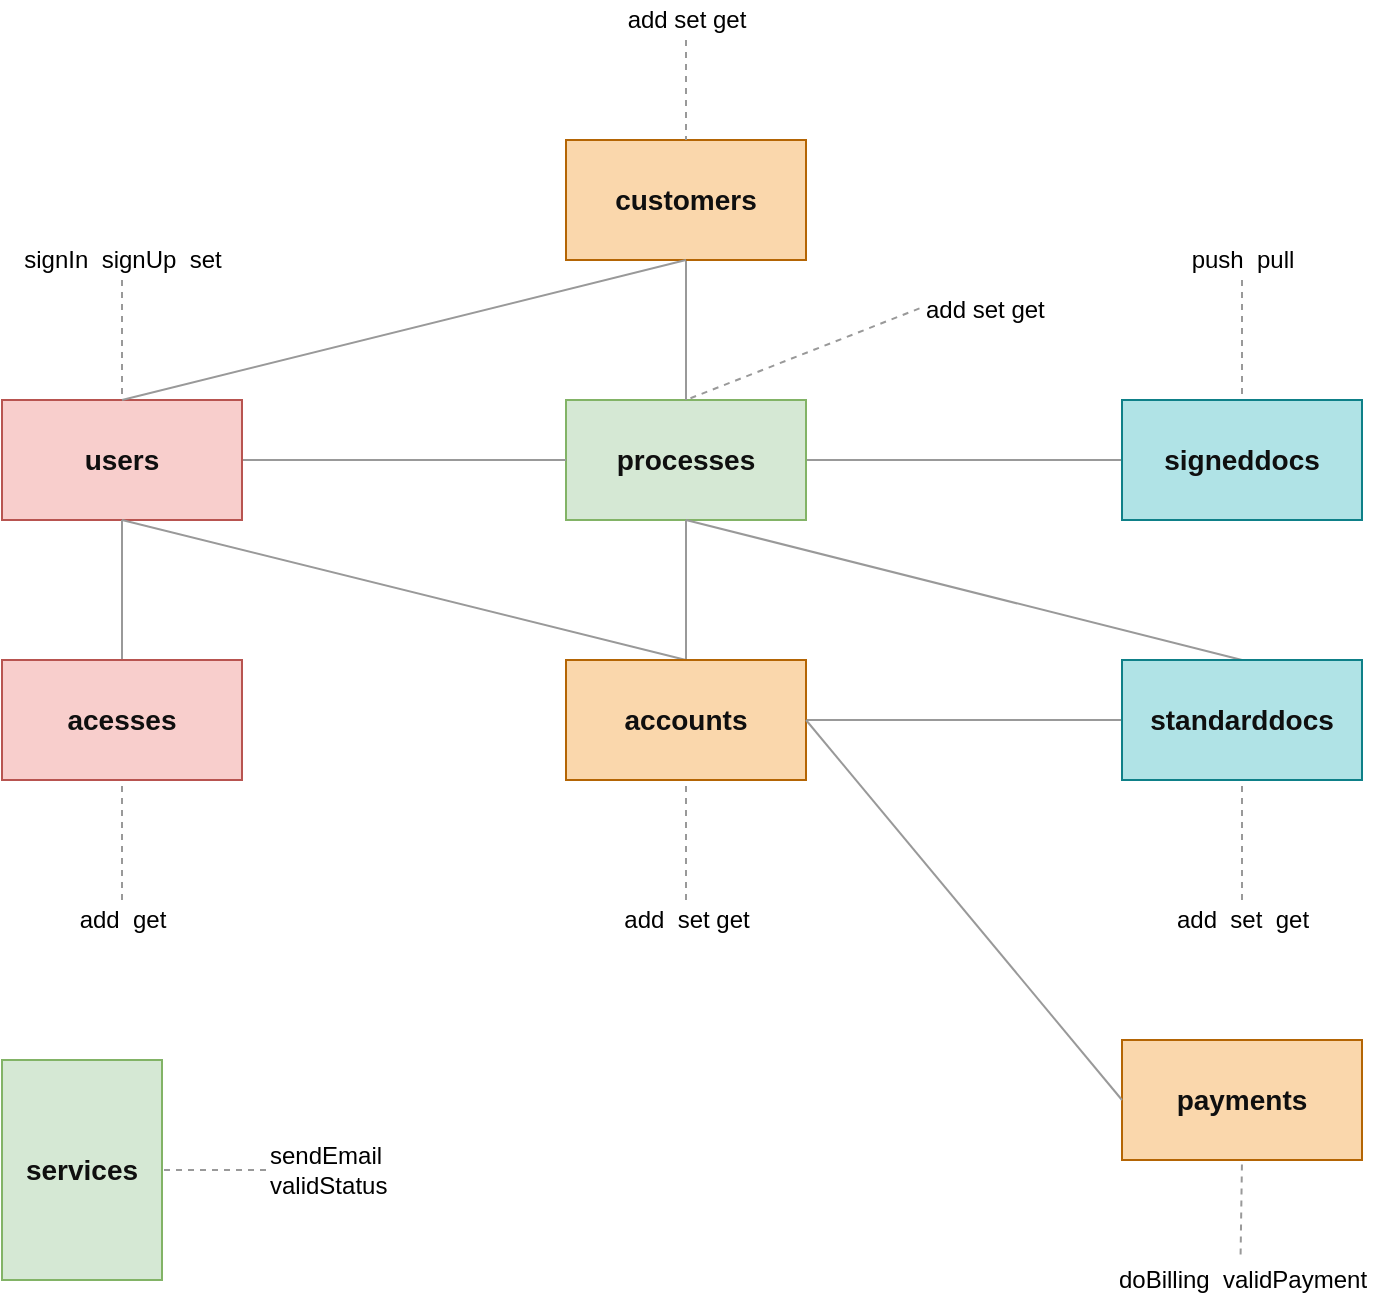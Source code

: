 <mxfile>
    <diagram id="A3qWTJxBf30MFO97emnY" name="Page-1">
        <mxGraphModel dx="1320" dy="666" grid="1" gridSize="10" guides="1" tooltips="1" connect="1" arrows="1" fold="1" page="1" pageScale="1" pageWidth="850" pageHeight="1100" math="0" shadow="0">
            <root>
                <mxCell id="0"/>
                <mxCell id="1" parent="0"/>
                <mxCell id="52" value="" style="edgeStyle=none;rounded=0;html=1;endArrow=none;endFill=0;strokeColor=#999999;" parent="1" source="3" target="13" edge="1">
                    <mxGeometry relative="1" as="geometry"/>
                </mxCell>
                <mxCell id="3" value="&lt;font color=&quot;#0f0f0f&quot; size=&quot;1&quot;&gt;&lt;b style=&quot;font-size: 14px&quot;&gt;processes&lt;/b&gt;&lt;/font&gt;" style="whiteSpace=wrap;html=1;fillColor=#d5e8d4;strokeColor=#82b366;" parent="1" vertex="1">
                    <mxGeometry x="362" y="230" width="120" height="60" as="geometry"/>
                </mxCell>
                <mxCell id="47" value="" style="edgeStyle=none;html=1;endArrow=none;endFill=0;strokeColor=#999999;rounded=0;" parent="1" source="4" target="3" edge="1">
                    <mxGeometry relative="1" as="geometry"/>
                </mxCell>
                <mxCell id="4" value="&lt;font color=&quot;#0f0f0f&quot; size=&quot;1&quot;&gt;&lt;b style=&quot;font-size: 14px&quot;&gt;users&lt;/b&gt;&lt;/font&gt;" style="whiteSpace=wrap;html=1;fillColor=#f8cecc;strokeColor=#b85450;" parent="1" vertex="1">
                    <mxGeometry x="80" y="230" width="120" height="60" as="geometry"/>
                </mxCell>
                <mxCell id="48" value="" style="edgeStyle=none;rounded=0;html=1;endArrow=none;endFill=0;strokeColor=#999999;" parent="1" source="5" target="3" edge="1">
                    <mxGeometry relative="1" as="geometry"/>
                </mxCell>
                <mxCell id="53" value="" style="edgeStyle=none;rounded=0;html=1;endArrow=none;endFill=0;strokeColor=#999999;" parent="1" source="5" target="14" edge="1">
                    <mxGeometry relative="1" as="geometry"/>
                </mxCell>
                <mxCell id="58" style="edgeStyle=none;rounded=0;html=1;endArrow=none;endFill=0;strokeColor=#999999;entryX=0.5;entryY=1;entryDx=0;entryDy=0;exitX=0.5;exitY=0;exitDx=0;exitDy=0;" parent="1" source="5" target="4" edge="1">
                    <mxGeometry relative="1" as="geometry">
                        <mxPoint x="222" y="300" as="targetPoint"/>
                    </mxGeometry>
                </mxCell>
                <mxCell id="5" value="&lt;font color=&quot;#0f0f0f&quot; size=&quot;1&quot;&gt;&lt;b style=&quot;font-size: 14px&quot;&gt;accounts&lt;/b&gt;&lt;/font&gt;" style="whiteSpace=wrap;html=1;fillColor=#fad7ac;strokeColor=#b46504;" parent="1" vertex="1">
                    <mxGeometry x="362" y="360" width="120" height="60" as="geometry"/>
                </mxCell>
                <mxCell id="54" value="" style="edgeStyle=none;rounded=0;html=1;endArrow=none;endFill=0;strokeColor=#999999;" parent="1" source="9" target="3" edge="1">
                    <mxGeometry relative="1" as="geometry"/>
                </mxCell>
                <mxCell id="9" value="&lt;font color=&quot;#0f0f0f&quot; size=&quot;1&quot;&gt;&lt;b style=&quot;font-size: 14px&quot;&gt;customers&lt;/b&gt;&lt;/font&gt;" style="whiteSpace=wrap;html=1;fillColor=#fad7ac;strokeColor=#b46504;" parent="1" vertex="1">
                    <mxGeometry x="362" y="100" width="120" height="60" as="geometry"/>
                </mxCell>
                <mxCell id="13" value="&lt;font color=&quot;#0f0f0f&quot; size=&quot;1&quot;&gt;&lt;b style=&quot;font-size: 14px&quot;&gt;signeddocs&lt;br&gt;&lt;/b&gt;&lt;/font&gt;" style="whiteSpace=wrap;html=1;fillColor=#b0e3e6;strokeColor=#0e8088;" parent="1" vertex="1">
                    <mxGeometry x="640" y="230" width="120" height="60" as="geometry"/>
                </mxCell>
                <mxCell id="60" style="edgeStyle=none;rounded=0;html=1;entryX=0.5;entryY=1;entryDx=0;entryDy=0;endArrow=none;endFill=0;strokeColor=#999999;" parent="1" target="3" edge="1">
                    <mxGeometry relative="1" as="geometry">
                        <mxPoint x="700" y="360" as="sourcePoint"/>
                    </mxGeometry>
                </mxCell>
                <mxCell id="14" value="&lt;font color=&quot;#0f0f0f&quot; size=&quot;1&quot;&gt;&lt;b style=&quot;font-size: 14px&quot;&gt;standarddocs&lt;/b&gt;&lt;/font&gt;" style="whiteSpace=wrap;html=1;fillColor=#b0e3e6;strokeColor=#0e8088;" parent="1" vertex="1">
                    <mxGeometry x="640" y="360" width="120" height="60" as="geometry"/>
                </mxCell>
                <mxCell id="57" value="" style="edgeStyle=none;rounded=0;html=1;endArrow=none;endFill=0;strokeColor=#999999;" parent="1" source="55" target="4" edge="1">
                    <mxGeometry relative="1" as="geometry"/>
                </mxCell>
                <mxCell id="72" style="edgeStyle=none;rounded=0;html=1;entryX=0.5;entryY=1;entryDx=0;entryDy=0;endArrow=none;endFill=0;strokeColor=#999999;exitX=0.5;exitY=0;exitDx=0;exitDy=0;" parent="1" source="4" target="9" edge="1">
                    <mxGeometry relative="1" as="geometry"/>
                </mxCell>
                <mxCell id="55" value="&lt;font color=&quot;#0f0f0f&quot; size=&quot;1&quot;&gt;&lt;b style=&quot;font-size: 14px&quot;&gt;acesses&lt;/b&gt;&lt;/font&gt;" style="whiteSpace=wrap;html=1;fillColor=#f8cecc;strokeColor=#b85450;" parent="1" vertex="1">
                    <mxGeometry x="80" y="360" width="120" height="60" as="geometry"/>
                </mxCell>
                <mxCell id="63" style="edgeStyle=none;rounded=0;html=1;entryX=0.5;entryY=1;entryDx=0;entryDy=0;endArrow=none;endFill=0;strokeColor=#999999;dashed=1;" parent="1" source="61" target="55" edge="1">
                    <mxGeometry relative="1" as="geometry"/>
                </mxCell>
                <mxCell id="61" value="add&amp;nbsp; get" style="text;html=1;resizable=0;autosize=1;align=center;verticalAlign=middle;points=[];fillColor=none;strokeColor=none;rounded=0;dashed=1;sketch=1;" parent="1" vertex="1">
                    <mxGeometry x="110" y="480" width="60" height="20" as="geometry"/>
                </mxCell>
                <mxCell id="65" value="" style="edgeStyle=none;rounded=0;html=1;dashed=1;endArrow=none;endFill=0;strokeColor=#999999;" parent="1" source="64" target="9" edge="1">
                    <mxGeometry relative="1" as="geometry"/>
                </mxCell>
                <mxCell id="64" value="add set get" style="text;html=1;resizable=0;autosize=1;align=center;verticalAlign=middle;points=[];fillColor=none;strokeColor=none;rounded=0;dashed=1;sketch=1;" parent="1" vertex="1">
                    <mxGeometry x="387" y="30" width="70" height="20" as="geometry"/>
                </mxCell>
                <mxCell id="67" value="" style="edgeStyle=none;rounded=0;html=1;dashed=1;endArrow=none;endFill=0;strokeColor=#999999;" parent="1" source="66" target="5" edge="1">
                    <mxGeometry relative="1" as="geometry"/>
                </mxCell>
                <mxCell id="66" value="add&amp;nbsp; set get" style="text;html=1;resizable=0;autosize=1;align=center;verticalAlign=middle;points=[];fillColor=none;strokeColor=none;rounded=0;dashed=1;sketch=1;" parent="1" vertex="1">
                    <mxGeometry x="382" y="480" width="80" height="20" as="geometry"/>
                </mxCell>
                <mxCell id="69" value="" style="edgeStyle=none;rounded=0;html=1;dashed=1;endArrow=none;endFill=0;strokeColor=#999999;" parent="1" target="14" edge="1">
                    <mxGeometry relative="1" as="geometry">
                        <mxPoint x="700.0" y="480" as="sourcePoint"/>
                    </mxGeometry>
                </mxCell>
                <mxCell id="68" value="add&amp;nbsp; set&amp;nbsp; get" style="text;html=1;resizable=0;autosize=1;align=center;verticalAlign=middle;points=[];fillColor=none;strokeColor=none;rounded=0;dashed=1;sketch=1;" parent="1" vertex="1">
                    <mxGeometry x="660" y="480" width="80" height="20" as="geometry"/>
                </mxCell>
                <mxCell id="71" value="" style="edgeStyle=none;rounded=0;html=1;dashed=1;endArrow=none;endFill=0;strokeColor=#999999;" parent="1" source="70" target="13" edge="1">
                    <mxGeometry relative="1" as="geometry"/>
                </mxCell>
                <mxCell id="70" value="push&amp;nbsp; pull" style="text;html=1;resizable=0;autosize=1;align=center;verticalAlign=middle;points=[];fillColor=none;strokeColor=none;rounded=0;dashed=1;sketch=1;" parent="1" vertex="1">
                    <mxGeometry x="665" y="150" width="70" height="20" as="geometry"/>
                </mxCell>
                <mxCell id="75" value="" style="edgeStyle=none;rounded=0;html=1;endArrow=none;endFill=0;strokeColor=#999999;dashed=1;" parent="1" target="4" edge="1">
                    <mxGeometry relative="1" as="geometry">
                        <mxPoint x="140" y="170" as="sourcePoint"/>
                    </mxGeometry>
                </mxCell>
                <mxCell id="73" value="signIn&amp;nbsp; signUp&amp;nbsp; set" style="text;html=1;resizable=0;autosize=1;align=center;verticalAlign=middle;points=[];fillColor=none;strokeColor=none;rounded=0;dashed=1;sketch=1;" parent="1" vertex="1">
                    <mxGeometry x="85" y="150" width="110" height="20" as="geometry"/>
                </mxCell>
                <mxCell id="77" style="edgeStyle=none;rounded=0;html=1;entryX=0.5;entryY=0;entryDx=0;entryDy=0;dashed=1;endArrow=none;endFill=0;strokeColor=#999999;exitX=-0.018;exitY=0.46;exitDx=0;exitDy=0;exitPerimeter=0;" parent="1" source="76" target="3" edge="1">
                    <mxGeometry relative="1" as="geometry"/>
                </mxCell>
                <mxCell id="76" value="add set get" style="text;html=1;resizable=0;autosize=1;align=left;verticalAlign=middle;points=[];fillColor=none;strokeColor=none;rounded=0;dashed=1;sketch=1;" parent="1" vertex="1">
                    <mxGeometry x="540" y="175" width="70" height="20" as="geometry"/>
                </mxCell>
                <mxCell id="79" value="&lt;font color=&quot;#0f0f0f&quot; size=&quot;1&quot;&gt;&lt;b style=&quot;font-size: 14px&quot;&gt;services&lt;/b&gt;&lt;/font&gt;" style="whiteSpace=wrap;html=1;fillColor=#d5e8d4;strokeColor=#82b366;" parent="1" vertex="1">
                    <mxGeometry x="80" y="560" width="80" height="110" as="geometry"/>
                </mxCell>
                <mxCell id="81" value="" style="edgeStyle=none;rounded=0;html=1;dashed=1;endArrow=none;endFill=0;strokeColor=#999999;" parent="1" source="80" target="79" edge="1">
                    <mxGeometry relative="1" as="geometry"/>
                </mxCell>
                <mxCell id="80" value="sendEmail&lt;br&gt;validStatus" style="text;html=1;resizable=0;autosize=1;align=left;verticalAlign=middle;points=[];fillColor=none;strokeColor=none;rounded=0;dashed=1;sketch=1;" parent="1" vertex="1">
                    <mxGeometry x="212" y="600" width="70" height="30" as="geometry"/>
                </mxCell>
                <mxCell id="82" value="&lt;font color=&quot;#0f0f0f&quot; size=&quot;1&quot;&gt;&lt;b style=&quot;font-size: 14px&quot;&gt;payments&lt;/b&gt;&lt;/font&gt;" style="whiteSpace=wrap;html=1;fillColor=#fad7ac;strokeColor=#b46504;" parent="1" vertex="1">
                    <mxGeometry x="640" y="550" width="120" height="60" as="geometry"/>
                </mxCell>
                <mxCell id="83" value="" style="edgeStyle=none;rounded=0;html=1;endArrow=none;endFill=0;strokeColor=#999999;entryX=0;entryY=0.5;entryDx=0;entryDy=0;exitX=1;exitY=0.5;exitDx=0;exitDy=0;" parent="1" source="5" target="82" edge="1">
                    <mxGeometry relative="1" as="geometry">
                        <mxPoint x="492" y="400" as="sourcePoint"/>
                        <mxPoint x="650" y="400" as="targetPoint"/>
                    </mxGeometry>
                </mxCell>
                <mxCell id="84" value="" style="edgeStyle=none;rounded=0;html=1;dashed=1;endArrow=none;endFill=0;strokeColor=#999999;exitX=0.495;exitY=-0.139;exitDx=0;exitDy=0;exitPerimeter=0;entryX=0.5;entryY=1;entryDx=0;entryDy=0;" parent="1" source="85" target="82" edge="1">
                    <mxGeometry relative="1" as="geometry">
                        <mxPoint x="700.0" y="660" as="sourcePoint"/>
                        <mxPoint x="700" y="630" as="targetPoint"/>
                    </mxGeometry>
                </mxCell>
                <mxCell id="85" value="doBilling&amp;nbsp; validPayment" style="text;html=1;resizable=0;autosize=1;align=center;verticalAlign=middle;points=[];fillColor=none;strokeColor=none;rounded=0;dashed=1;sketch=1;" parent="1" vertex="1">
                    <mxGeometry x="630" y="660" width="140" height="20" as="geometry"/>
                </mxCell>
            </root>
        </mxGraphModel>
    </diagram>
</mxfile>